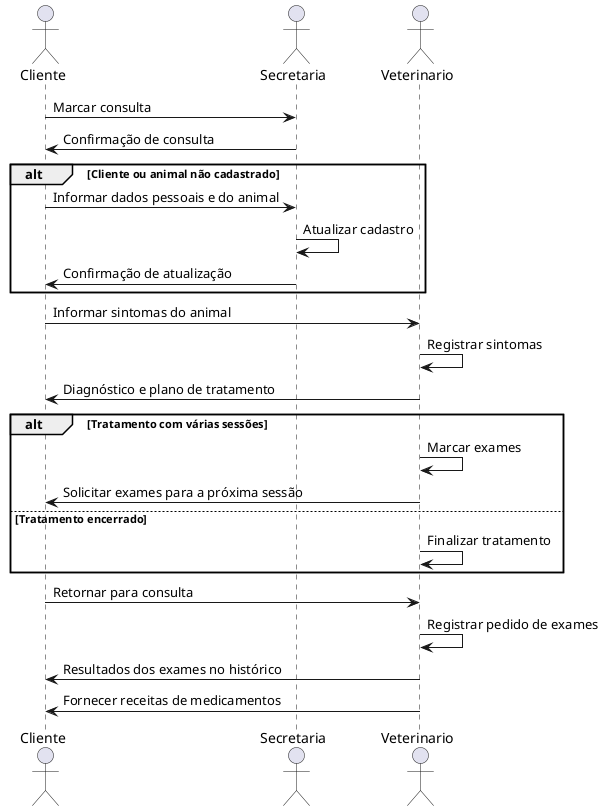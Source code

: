 @startuml
actor Cliente
actor Secretaria
actor Veterinario

Cliente -> Secretaria: Marcar consulta
Secretaria -> Cliente: Confirmação de consulta

alt Cliente ou animal não cadastrado
    Cliente -> Secretaria: Informar dados pessoais e do animal
    Secretaria -> Secretaria: Atualizar cadastro
    Secretaria -> Cliente: Confirmação de atualização
end

Cliente -> Veterinario: Informar sintomas do animal
Veterinario -> Veterinario: Registrar sintomas
Veterinario -> Cliente: Diagnóstico e plano de tratamento

alt Tratamento com várias sessões
    Veterinario -> Veterinario: Marcar exames
    Veterinario -> Cliente: Solicitar exames para a próxima sessão
else Tratamento encerrado
    Veterinario -> Veterinario: Finalizar tratamento
end

Cliente -> Veterinario: Retornar para consulta
Veterinario -> Veterinario: Registrar pedido de exames
Veterinario -> Cliente: Resultados dos exames no histórico

Veterinario -> Cliente: Fornecer receitas de medicamentos
@enduml
